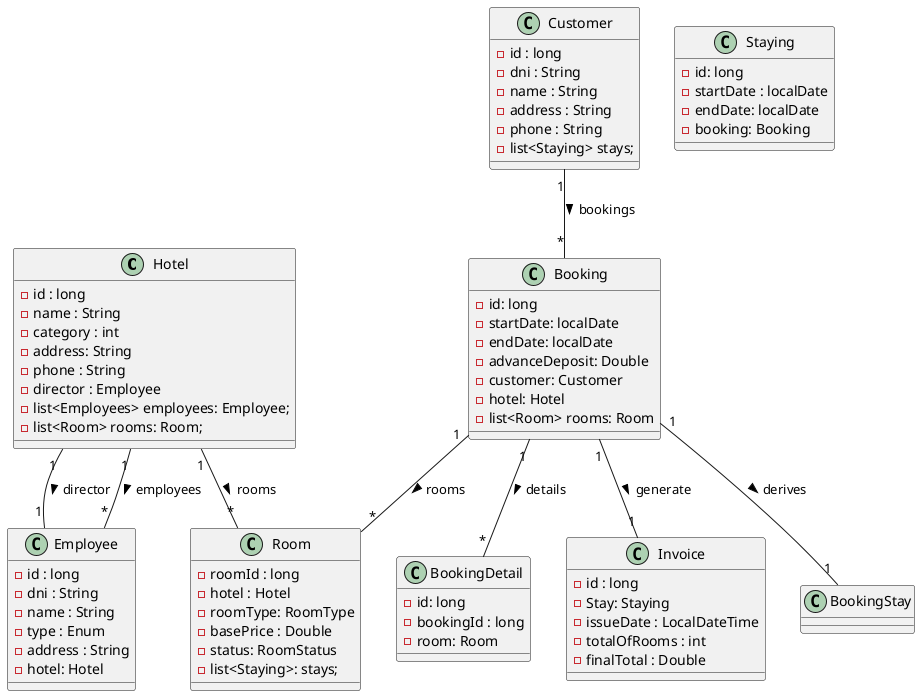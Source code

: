 @startuml

' Main Entities'
class Hotel {
    - id : long
    - name : String
    - category : int
    - address: String
    - phone : String
    - director : Employee
    - list<Employees> employees: Employee;
    - list<Room> rooms: Room;
}

class Employee {
    - id : long
    - dni : String
    - name : String
    - type : Enum
    - address : String
    - hotel: Hotel
}

class Customer {
    - id : long
    - dni : String
    - name : String
    - address : String
    - phone : String
    - list<Staying> stays;
}

class Room {
    - roomId : long
    - hotel : Hotel
    - roomType: RoomType
    - basePrice : Double
    - status: RoomStatus
    - list<Staying>: stays;
}

' Reservas
class Booking {
    - id: long
    - startDate: localDate
    - endDate: localDate
    - advanceDeposit: Double
    - customer: Customer
    - hotel: Hotel
    - list<Room> rooms: Room 
}

' Estancia / Estadia
class Staying {
    - id: long
    - startDate : localDate
    - endDate: localDate
    - booking: Booking
}

class BookingDetail {
    - id: long
    - bookingId : long
    - room: Room
}

class Invoice {
    - id : long
    - Stay: Staying
    - issueDate : LocalDateTime
    - totalOfRooms : int
    - finalTotal : Double
}


' Relationships '

Hotel "1" -- "1" Employee: director >
Hotel "1" -- "*" Employee: employees >
Hotel "1" -- "*" Room: rooms >

Customer "1" -- "*" Booking : bookings >

Booking "1" -- "1" BookingStay: derives >
Booking "1" -- "*" Room: rooms >
Booking "1" -- "1" Invoice: generate >
Booking "1" -- "*" BookingDetail: details >
@enduml